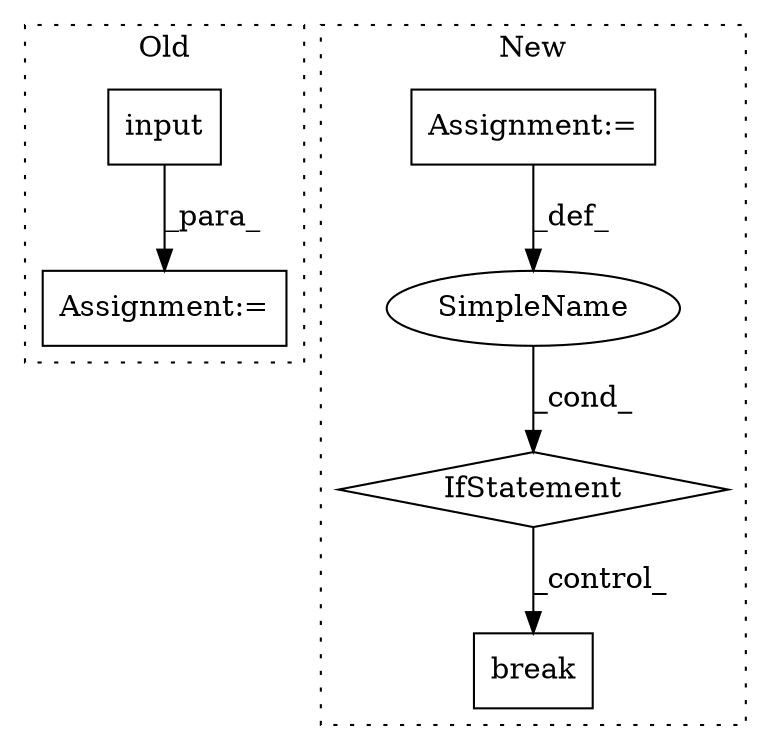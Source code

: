digraph G {
subgraph cluster0 {
1 [label="input" a="32" s="916" l="7" shape="box"];
5 [label="Assignment:=" a="7" s="953" l="1" shape="box"];
label = "Old";
style="dotted";
}
subgraph cluster1 {
2 [label="break" a="10" s="936" l="6" shape="box"];
3 [label="IfStatement" a="25" s="889,924" l="4,2" shape="diamond"];
4 [label="SimpleName" a="42" s="" l="" shape="ellipse"];
6 [label="Assignment:=" a="7" s="804,879" l="53,2" shape="box"];
label = "New";
style="dotted";
}
1 -> 5 [label="_para_"];
3 -> 2 [label="_control_"];
4 -> 3 [label="_cond_"];
6 -> 4 [label="_def_"];
}